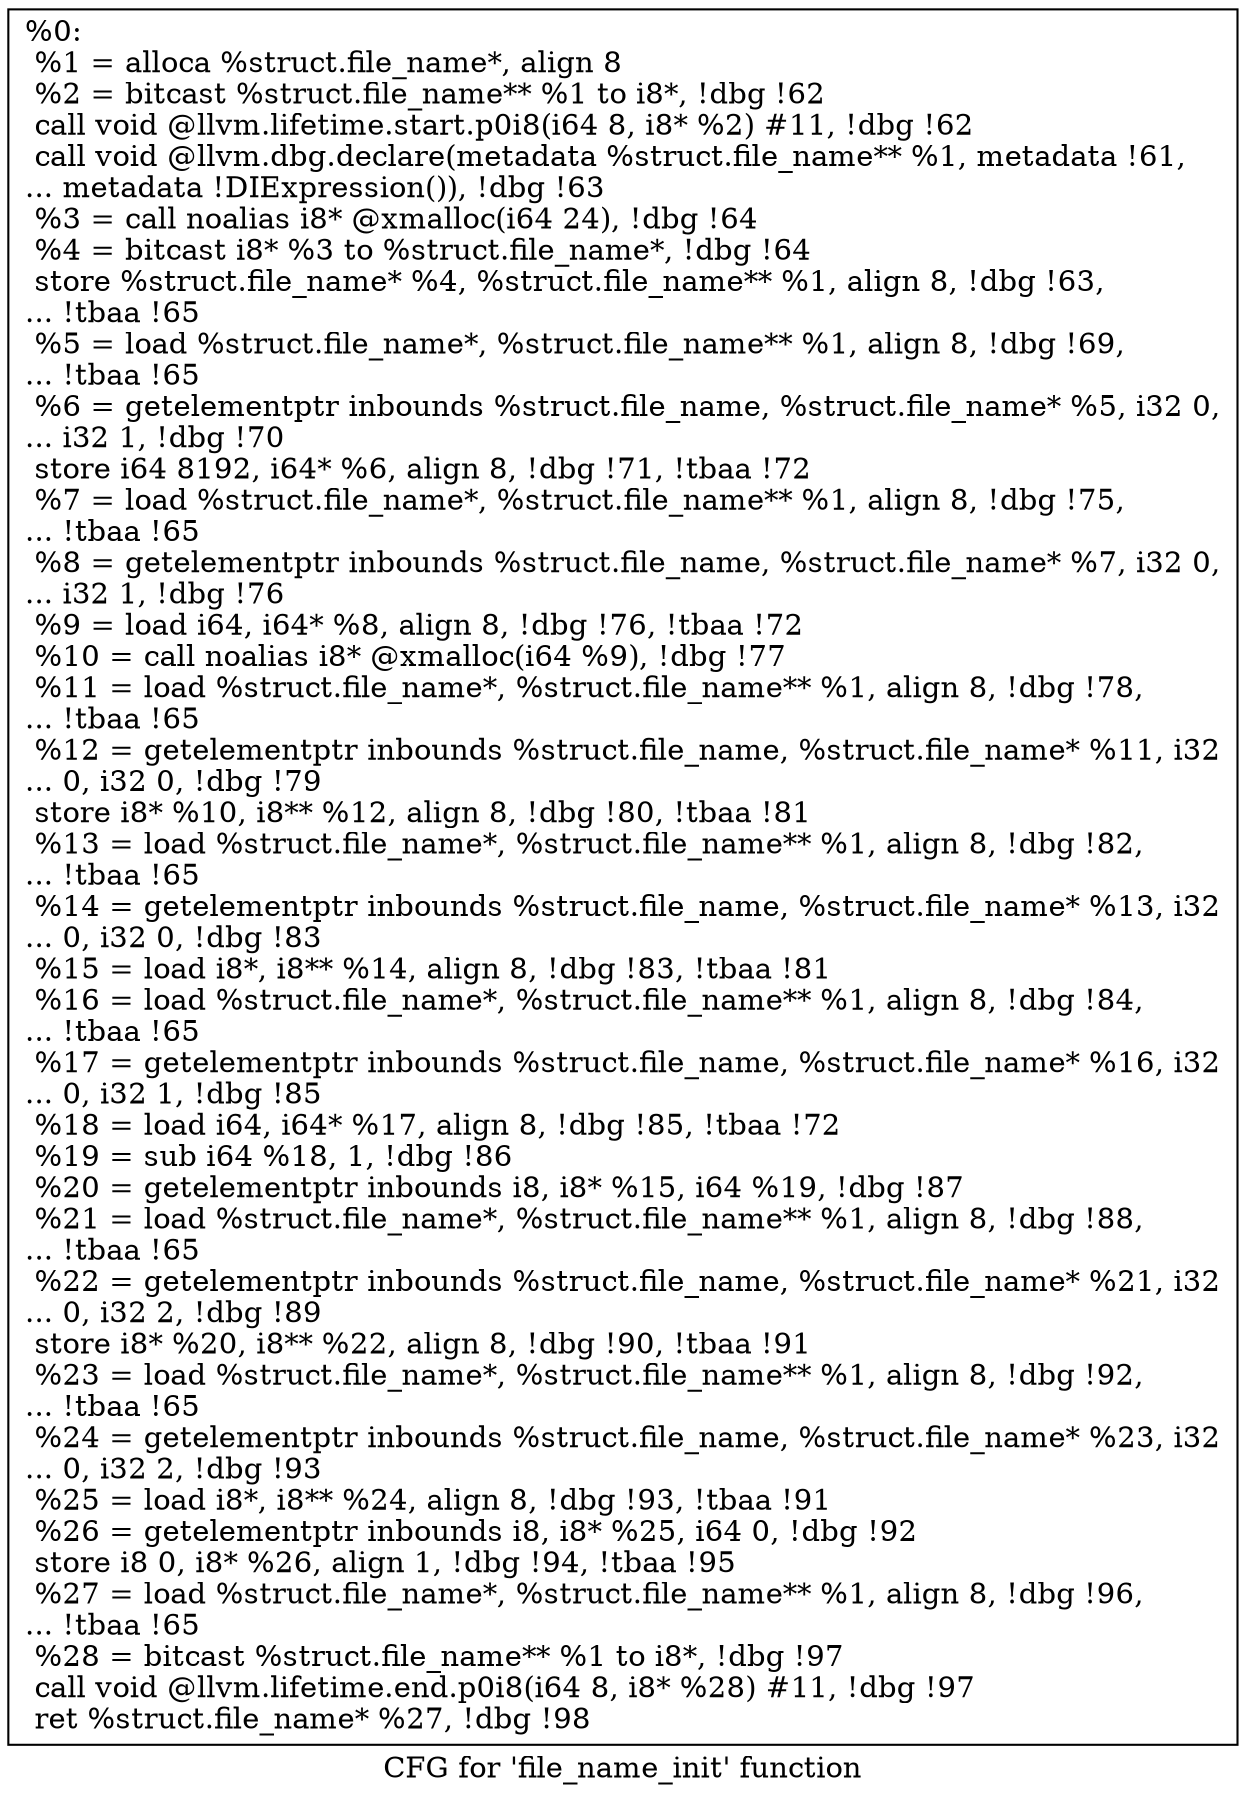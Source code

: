 digraph "CFG for 'file_name_init' function" {
	label="CFG for 'file_name_init' function";

	Node0xa67060 [shape=record,label="{%0:\l  %1 = alloca %struct.file_name*, align 8\l  %2 = bitcast %struct.file_name** %1 to i8*, !dbg !62\l  call void @llvm.lifetime.start.p0i8(i64 8, i8* %2) #11, !dbg !62\l  call void @llvm.dbg.declare(metadata %struct.file_name** %1, metadata !61,\l... metadata !DIExpression()), !dbg !63\l  %3 = call noalias i8* @xmalloc(i64 24), !dbg !64\l  %4 = bitcast i8* %3 to %struct.file_name*, !dbg !64\l  store %struct.file_name* %4, %struct.file_name** %1, align 8, !dbg !63,\l... !tbaa !65\l  %5 = load %struct.file_name*, %struct.file_name** %1, align 8, !dbg !69,\l... !tbaa !65\l  %6 = getelementptr inbounds %struct.file_name, %struct.file_name* %5, i32 0,\l... i32 1, !dbg !70\l  store i64 8192, i64* %6, align 8, !dbg !71, !tbaa !72\l  %7 = load %struct.file_name*, %struct.file_name** %1, align 8, !dbg !75,\l... !tbaa !65\l  %8 = getelementptr inbounds %struct.file_name, %struct.file_name* %7, i32 0,\l... i32 1, !dbg !76\l  %9 = load i64, i64* %8, align 8, !dbg !76, !tbaa !72\l  %10 = call noalias i8* @xmalloc(i64 %9), !dbg !77\l  %11 = load %struct.file_name*, %struct.file_name** %1, align 8, !dbg !78,\l... !tbaa !65\l  %12 = getelementptr inbounds %struct.file_name, %struct.file_name* %11, i32\l... 0, i32 0, !dbg !79\l  store i8* %10, i8** %12, align 8, !dbg !80, !tbaa !81\l  %13 = load %struct.file_name*, %struct.file_name** %1, align 8, !dbg !82,\l... !tbaa !65\l  %14 = getelementptr inbounds %struct.file_name, %struct.file_name* %13, i32\l... 0, i32 0, !dbg !83\l  %15 = load i8*, i8** %14, align 8, !dbg !83, !tbaa !81\l  %16 = load %struct.file_name*, %struct.file_name** %1, align 8, !dbg !84,\l... !tbaa !65\l  %17 = getelementptr inbounds %struct.file_name, %struct.file_name* %16, i32\l... 0, i32 1, !dbg !85\l  %18 = load i64, i64* %17, align 8, !dbg !85, !tbaa !72\l  %19 = sub i64 %18, 1, !dbg !86\l  %20 = getelementptr inbounds i8, i8* %15, i64 %19, !dbg !87\l  %21 = load %struct.file_name*, %struct.file_name** %1, align 8, !dbg !88,\l... !tbaa !65\l  %22 = getelementptr inbounds %struct.file_name, %struct.file_name* %21, i32\l... 0, i32 2, !dbg !89\l  store i8* %20, i8** %22, align 8, !dbg !90, !tbaa !91\l  %23 = load %struct.file_name*, %struct.file_name** %1, align 8, !dbg !92,\l... !tbaa !65\l  %24 = getelementptr inbounds %struct.file_name, %struct.file_name* %23, i32\l... 0, i32 2, !dbg !93\l  %25 = load i8*, i8** %24, align 8, !dbg !93, !tbaa !91\l  %26 = getelementptr inbounds i8, i8* %25, i64 0, !dbg !92\l  store i8 0, i8* %26, align 1, !dbg !94, !tbaa !95\l  %27 = load %struct.file_name*, %struct.file_name** %1, align 8, !dbg !96,\l... !tbaa !65\l  %28 = bitcast %struct.file_name** %1 to i8*, !dbg !97\l  call void @llvm.lifetime.end.p0i8(i64 8, i8* %28) #11, !dbg !97\l  ret %struct.file_name* %27, !dbg !98\l}"];
}

